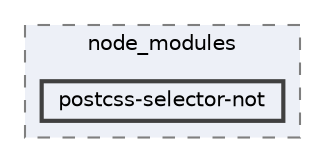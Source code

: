 digraph "pkiclassroomrescheduler/src/main/frontend/node_modules/postcss-selector-not"
{
 // LATEX_PDF_SIZE
  bgcolor="transparent";
  edge [fontname=Helvetica,fontsize=10,labelfontname=Helvetica,labelfontsize=10];
  node [fontname=Helvetica,fontsize=10,shape=box,height=0.2,width=0.4];
  compound=true
  subgraph clusterdir_72953eda66ccb3a2722c28e1c3e6c23b {
    graph [ bgcolor="#edf0f7", pencolor="grey50", label="node_modules", fontname=Helvetica,fontsize=10 style="filled,dashed", URL="dir_72953eda66ccb3a2722c28e1c3e6c23b.html",tooltip=""]
  dir_73aa1719d608d261bdf1af1234db33d8 [label="postcss-selector-not", fillcolor="#edf0f7", color="grey25", style="filled,bold", URL="dir_73aa1719d608d261bdf1af1234db33d8.html",tooltip=""];
  }
}
